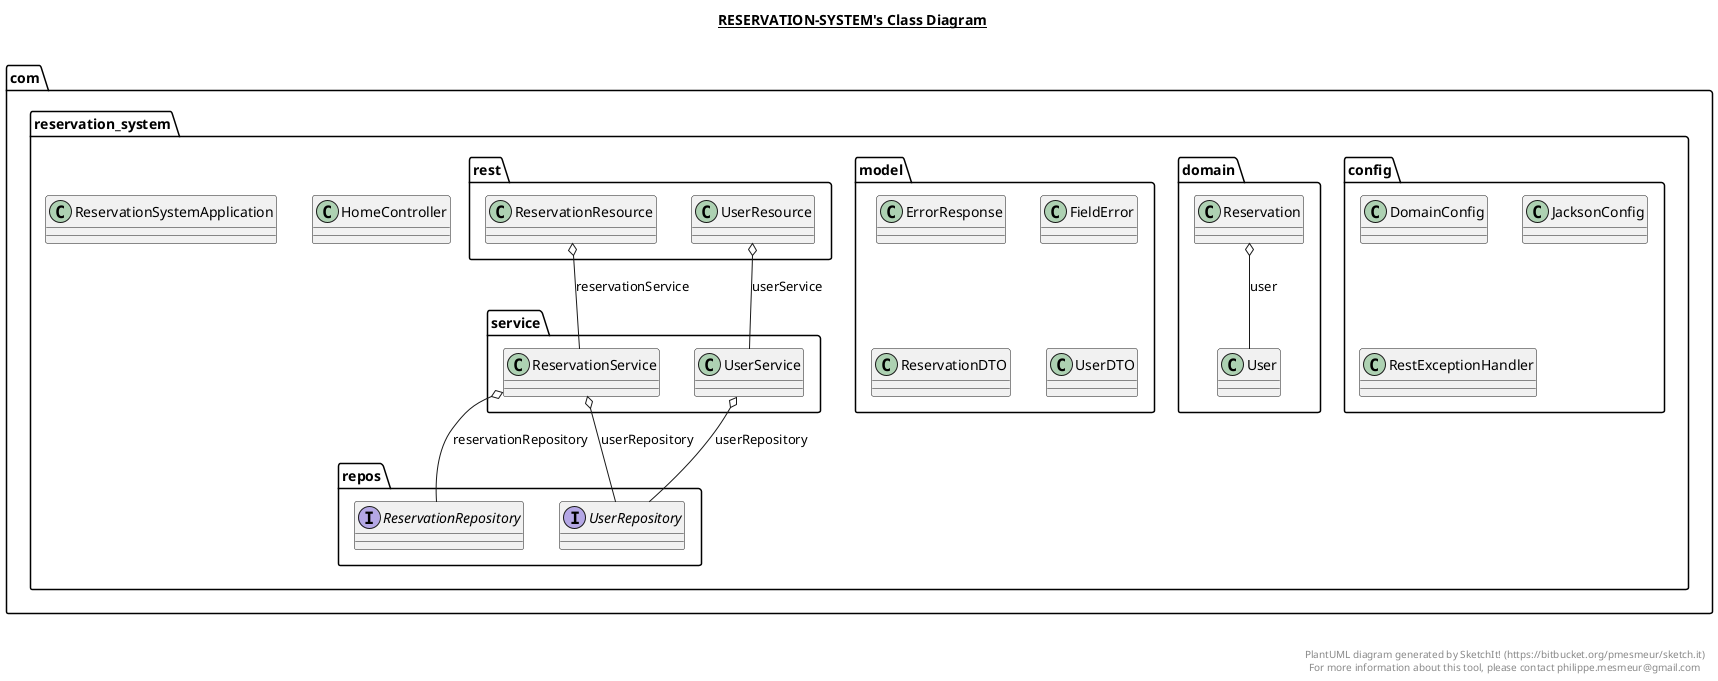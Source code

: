 @startuml

title __RESERVATION-SYSTEM's Class Diagram__\n

  namespace com.reservation_system {
    class com.reservation_system.HomeController {
    }
  }
  

  namespace com.reservation_system {
    class com.reservation_system.ReservationSystemApplication {
    }
  }
  

  namespace com.reservation_system {
    namespace config {
      class com.reservation_system.config.DomainConfig {
      }
    }
  }
  

  namespace com.reservation_system {
    namespace config {
      class com.reservation_system.config.JacksonConfig {
      }
    }
  }
  

  namespace com.reservation_system {
    namespace config {
      class com.reservation_system.config.RestExceptionHandler {
      }
    }
  }
  

  namespace com.reservation_system {
    namespace domain {
      class com.reservation_system.domain.Reservation {
      }
    }
  }
  

  namespace com.reservation_system {
    namespace domain {
      class com.reservation_system.domain.User {
      }
    }
  }
  

  namespace com.reservation_system {
    namespace model {
      class com.reservation_system.model.ErrorResponse {
      }
    }
  }
  

  namespace com.reservation_system {
    namespace model {
      class com.reservation_system.model.FieldError {
      }
    }
  }
  

  namespace com.reservation_system {
    namespace model {
      class com.reservation_system.model.ReservationDTO {
      }
    }
  }
  

  namespace com.reservation_system {
    namespace model {
      class com.reservation_system.model.UserDTO {
      }
    }
  }
  

  namespace com.reservation_system {
    namespace repos {
      interface com.reservation_system.repos.ReservationRepository {
      }
    }
  }
  

  namespace com.reservation_system {
    namespace repos {
      interface com.reservation_system.repos.UserRepository {
      }
    }
  }
  

  namespace com.reservation_system {
    namespace rest {
      class com.reservation_system.rest.ReservationResource {
      }
    }
  }
  

  namespace com.reservation_system {
    namespace rest {
      class com.reservation_system.rest.UserResource {
      }
    }
  }
  

  namespace com.reservation_system {
    namespace service {
      class com.reservation_system.service.ReservationService {
      }
    }
  }
  

  namespace com.reservation_system {
    namespace service {
      class com.reservation_system.service.UserService {
      }
    }
  }
  

  com.reservation_system.domain.Reservation o-- com.reservation_system.domain.User : user
  com.reservation_system.rest.ReservationResource o-- com.reservation_system.service.ReservationService : reservationService
  com.reservation_system.rest.UserResource o-- com.reservation_system.service.UserService : userService
  com.reservation_system.service.ReservationService o-- com.reservation_system.repos.ReservationRepository : reservationRepository
  com.reservation_system.service.ReservationService o-- com.reservation_system.repos.UserRepository : userRepository
  com.reservation_system.service.UserService o-- com.reservation_system.repos.UserRepository : userRepository


right footer


PlantUML diagram generated by SketchIt! (https://bitbucket.org/pmesmeur/sketch.it)
For more information about this tool, please contact philippe.mesmeur@gmail.com
endfooter

@enduml
